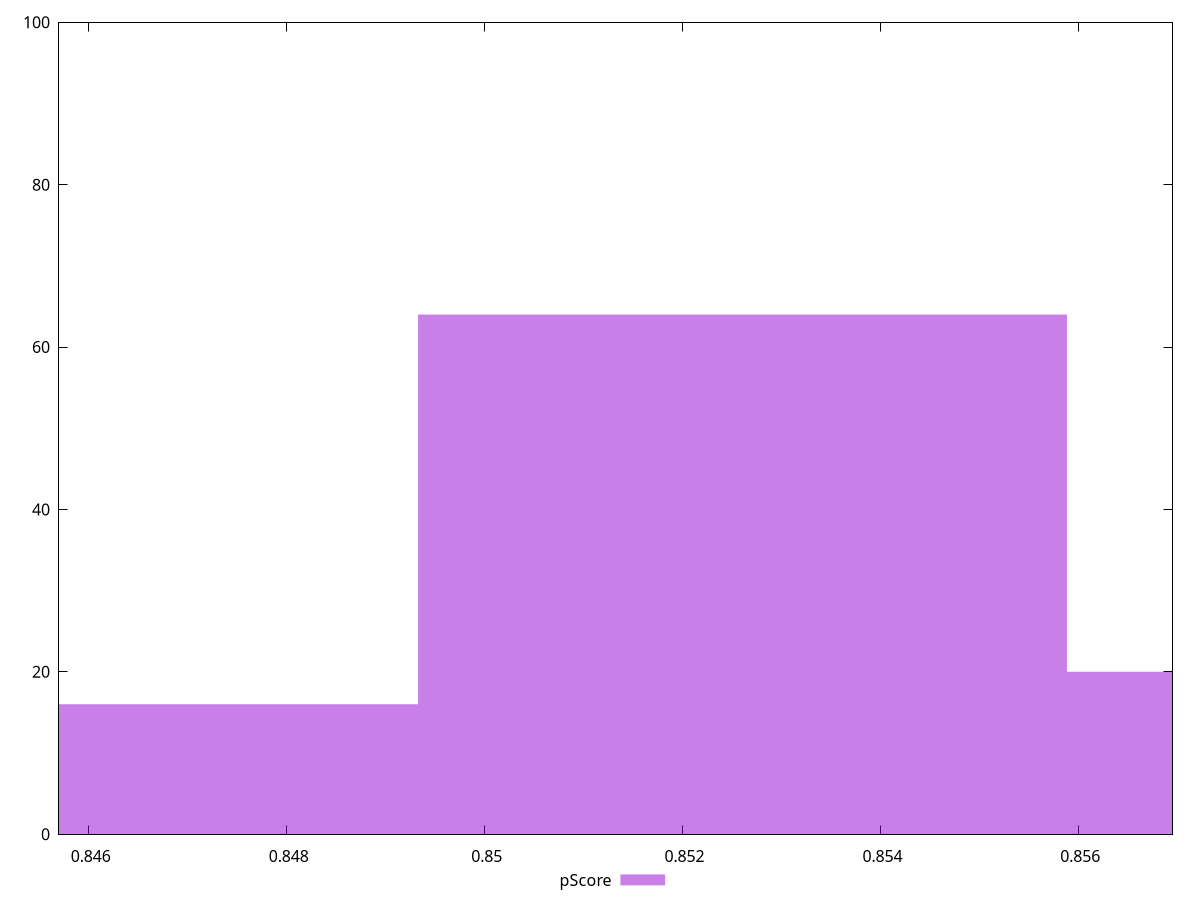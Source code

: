 reset

$pScore <<EOF
0.852606190477249 64
0.8591646996347662 20
0.8460476813197316 16
EOF

set key outside below
set boxwidth 0.006558509157517299
set xrange [0.8456982283806779:0.8569519736410538]
set yrange [0:100]
set trange [0:100]
set style fill transparent solid 0.5 noborder
set terminal svg size 640, 490 enhanced background rgb 'white'
set output "reports/report_00033_2021-03-01T14-23-16.841Z/first-contentful-paint/samples/astro-inner/pScore/histogram.svg"

plot $pScore title "pScore" with boxes

reset
